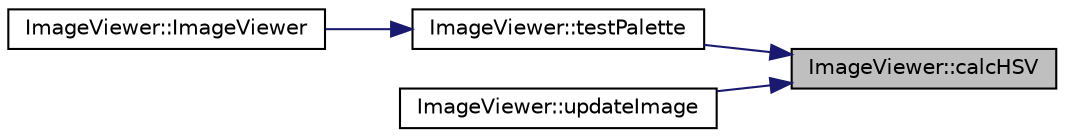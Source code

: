 digraph "ImageViewer::calcHSV"
{
 // LATEX_PDF_SIZE
  edge [fontname="Helvetica",fontsize="10",labelfontname="Helvetica",labelfontsize="10"];
  node [fontname="Helvetica",fontsize="10",shape=record];
  rankdir="RL";
  Node1 [label="ImageViewer::calcHSV",height=0.2,width=0.4,color="black", fillcolor="grey75", style="filled", fontcolor="black",tooltip=" "];
  Node1 -> Node2 [dir="back",color="midnightblue",fontsize="10",style="solid",fontname="Helvetica"];
  Node2 [label="ImageViewer::testPalette",height=0.2,width=0.4,color="black", fillcolor="white", style="filled",URL="$class_image_viewer.html#ae01bc94ade015b923198433a3cf5f5c2",tooltip=" "];
  Node2 -> Node3 [dir="back",color="midnightblue",fontsize="10",style="solid",fontname="Helvetica"];
  Node3 [label="ImageViewer::ImageViewer",height=0.2,width=0.4,color="black", fillcolor="white", style="filled",URL="$class_image_viewer.html#adf05715dd5c13a8421d23f6664161fff",tooltip=" "];
  Node1 -> Node4 [dir="back",color="midnightblue",fontsize="10",style="solid",fontname="Helvetica"];
  Node4 [label="ImageViewer::updateImage",height=0.2,width=0.4,color="black", fillcolor="white", style="filled",URL="$class_image_viewer.html#aa7e790d4adb633fa71a13edc7ecc3d5f",tooltip=" "];
}
